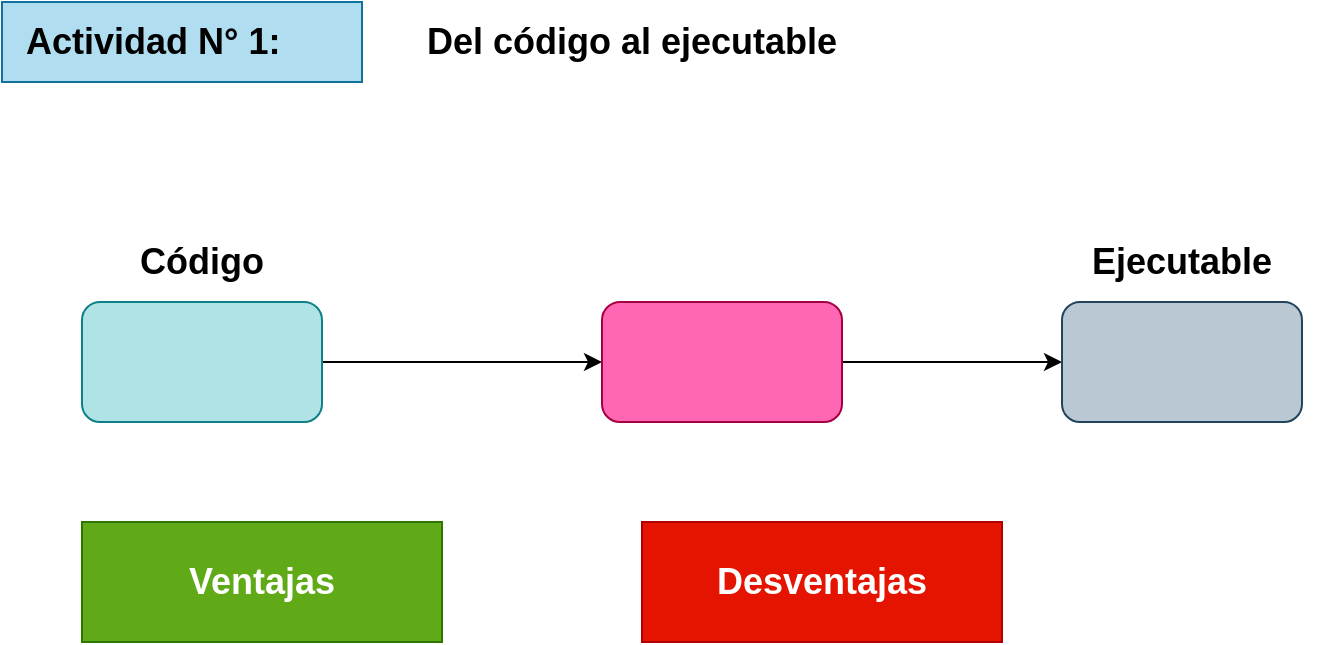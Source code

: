 <mxfile version="14.6.0" type="google" pages="3"><diagram id="hi3wBTXU8g-8BZMV_0sq" name="Punto 1"><mxGraphModel dx="614" dy="577" grid="1" gridSize="10" guides="1" tooltips="1" connect="1" arrows="1" fold="1" page="1" pageScale="1" pageWidth="827" pageHeight="583" math="0" shadow="0"><root><mxCell id="0"/><mxCell id="1" parent="0"/><mxCell id="9jQlj88UoQB7mlNXH9bZ-4" value="" style="rounded=0;whiteSpace=wrap;html=1;fillColor=#b1ddf0;strokeColor=#10739e;" parent="1" vertex="1"><mxGeometry x="40" y="20" width="180" height="40" as="geometry"/></mxCell><mxCell id="9jQlj88UoQB7mlNXH9bZ-1" value="&lt;b&gt;&lt;font style=&quot;font-size: 18px&quot;&gt;Del código al ejecutable&lt;/font&gt;&lt;/b&gt;" style="text;html=1;strokeColor=none;fillColor=none;align=center;verticalAlign=middle;whiteSpace=wrap;rounded=0;" parent="1" vertex="1"><mxGeometry x="240" y="20" width="230" height="40" as="geometry"/></mxCell><mxCell id="9jQlj88UoQB7mlNXH9bZ-3" value="&lt;b&gt;&lt;font style=&quot;font-size: 18px&quot;&gt;Actividad N° 1:&lt;/font&gt;&lt;/b&gt;" style="text;html=1;strokeColor=none;fillColor=none;align=left;verticalAlign=middle;whiteSpace=wrap;rounded=0;" parent="1" vertex="1"><mxGeometry x="50" y="20" width="230" height="40" as="geometry"/></mxCell><mxCell id="9jQlj88UoQB7mlNXH9bZ-8" style="edgeStyle=orthogonalEdgeStyle;rounded=0;orthogonalLoop=1;jettySize=auto;html=1;entryX=0;entryY=0.5;entryDx=0;entryDy=0;" parent="1" source="9jQlj88UoQB7mlNXH9bZ-5" target="9jQlj88UoQB7mlNXH9bZ-6" edge="1"><mxGeometry relative="1" as="geometry"/></mxCell><mxCell id="9jQlj88UoQB7mlNXH9bZ-5" value="" style="rounded=1;whiteSpace=wrap;html=1;fillColor=#b0e3e6;strokeColor=#0e8088;" parent="1" vertex="1"><mxGeometry x="80" y="170" width="120" height="60" as="geometry"/></mxCell><mxCell id="9jQlj88UoQB7mlNXH9bZ-9" style="edgeStyle=orthogonalEdgeStyle;rounded=0;orthogonalLoop=1;jettySize=auto;html=1;exitX=1;exitY=0.5;exitDx=0;exitDy=0;" parent="1" source="9jQlj88UoQB7mlNXH9bZ-6" target="9jQlj88UoQB7mlNXH9bZ-7" edge="1"><mxGeometry relative="1" as="geometry"/></mxCell><mxCell id="9jQlj88UoQB7mlNXH9bZ-6" value="" style="rounded=1;whiteSpace=wrap;html=1;strokeColor=#A50040;fontColor=#ffffff;fillColor=#FF66B3;" parent="1" vertex="1"><mxGeometry x="340" y="170" width="120" height="60" as="geometry"/></mxCell><mxCell id="9jQlj88UoQB7mlNXH9bZ-7" value="" style="rounded=1;whiteSpace=wrap;html=1;fillColor=#bac8d3;strokeColor=#23445d;" parent="1" vertex="1"><mxGeometry x="570" y="170" width="120" height="60" as="geometry"/></mxCell><mxCell id="9jQlj88UoQB7mlNXH9bZ-13" value="&lt;font style=&quot;font-size: 18px&quot;&gt;&lt;b&gt;Ventajas&lt;/b&gt;&lt;/font&gt;" style="rounded=0;whiteSpace=wrap;html=1;fillColor=#60a917;strokeColor=#2D7600;fontColor=#ffffff;" parent="1" vertex="1"><mxGeometry x="80" y="280" width="180" height="60" as="geometry"/></mxCell><mxCell id="9jQlj88UoQB7mlNXH9bZ-14" value="&lt;font style=&quot;font-size: 18px&quot;&gt;&lt;b&gt;Desventajas&lt;/b&gt;&lt;/font&gt;" style="rounded=0;whiteSpace=wrap;html=1;fillColor=#e51400;strokeColor=#B20000;fontColor=#ffffff;" parent="1" vertex="1"><mxGeometry x="360" y="280" width="180" height="60" as="geometry"/></mxCell><mxCell id="4qxT4YPTS4MFBrF3YGdu-1" value="&lt;b&gt;&lt;font style=&quot;font-size: 18px&quot;&gt;Código&lt;/font&gt;&lt;/b&gt;" style="text;html=1;strokeColor=none;fillColor=none;align=center;verticalAlign=middle;whiteSpace=wrap;rounded=0;" parent="1" vertex="1"><mxGeometry x="70" y="130" width="140" height="40" as="geometry"/></mxCell><mxCell id="4qxT4YPTS4MFBrF3YGdu-2" value="&lt;b&gt;&lt;font style=&quot;font-size: 18px&quot;&gt;Ejecutable&lt;/font&gt;&lt;/b&gt;" style="text;html=1;strokeColor=none;fillColor=none;align=center;verticalAlign=middle;whiteSpace=wrap;rounded=0;" parent="1" vertex="1"><mxGeometry x="560" y="130" width="140" height="40" as="geometry"/></mxCell></root></mxGraphModel></diagram><diagram id="9qrQc2b23y_izQMHTTsg" name="Punto 2"><mxGraphModel dx="614" dy="577" grid="1" gridSize="10" guides="1" tooltips="1" connect="1" arrows="1" fold="1" page="1" pageScale="1" pageWidth="827" pageHeight="583" math="0" shadow="0"><root><mxCell id="Ry7OQdZvDKGyfq_DXw_I-0"/><mxCell id="Ry7OQdZvDKGyfq_DXw_I-1" parent="Ry7OQdZvDKGyfq_DXw_I-0"/><mxCell id="qnMAqODpwKnhHDc66C6C-0" value="" style="rounded=0;whiteSpace=wrap;html=1;fillColor=#b1ddf0;strokeColor=#10739e;" parent="Ry7OQdZvDKGyfq_DXw_I-1" vertex="1"><mxGeometry x="40" y="20" width="180" height="40" as="geometry"/></mxCell><mxCell id="qnMAqODpwKnhHDc66C6C-1" value="&lt;b&gt;&lt;font style=&quot;font-size: 18px&quot;&gt;Del código al ejecutable&lt;/font&gt;&lt;/b&gt;" style="text;html=1;strokeColor=none;fillColor=none;align=center;verticalAlign=middle;whiteSpace=wrap;rounded=0;" parent="Ry7OQdZvDKGyfq_DXw_I-1" vertex="1"><mxGeometry x="240" y="20" width="230" height="40" as="geometry"/></mxCell><mxCell id="qnMAqODpwKnhHDc66C6C-2" value="&lt;b&gt;&lt;font style=&quot;font-size: 18px&quot;&gt;Actividad N° 1:&lt;/font&gt;&lt;/b&gt;" style="text;html=1;strokeColor=none;fillColor=none;align=left;verticalAlign=middle;whiteSpace=wrap;rounded=0;" parent="Ry7OQdZvDKGyfq_DXw_I-1" vertex="1"><mxGeometry x="50" y="20" width="230" height="40" as="geometry"/></mxCell><mxCell id="qnMAqODpwKnhHDc66C6C-3" style="edgeStyle=orthogonalEdgeStyle;rounded=0;orthogonalLoop=1;jettySize=auto;html=1;entryX=0;entryY=0.5;entryDx=0;entryDy=0;" parent="Ry7OQdZvDKGyfq_DXw_I-1" source="qnMAqODpwKnhHDc66C6C-4" target="qnMAqODpwKnhHDc66C6C-6" edge="1"><mxGeometry relative="1" as="geometry"/></mxCell><mxCell id="qnMAqODpwKnhHDc66C6C-4" value="" style="rounded=1;whiteSpace=wrap;html=1;fillColor=#b0e3e6;strokeColor=#0e8088;" parent="Ry7OQdZvDKGyfq_DXw_I-1" vertex="1"><mxGeometry x="80" y="170" width="120" height="60" as="geometry"/></mxCell><mxCell id="qnMAqODpwKnhHDc66C6C-5" style="edgeStyle=orthogonalEdgeStyle;rounded=0;orthogonalLoop=1;jettySize=auto;html=1;exitX=1;exitY=0.5;exitDx=0;exitDy=0;" parent="Ry7OQdZvDKGyfq_DXw_I-1" source="qnMAqODpwKnhHDc66C6C-6" target="qnMAqODpwKnhHDc66C6C-7" edge="1"><mxGeometry relative="1" as="geometry"><Array as="points"><mxPoint x="460" y="190"/><mxPoint x="600" y="190"/></Array></mxGeometry></mxCell><mxCell id="PxxHRLvr42iC_ZPGj46I-6" style="edgeStyle=orthogonalEdgeStyle;rounded=0;orthogonalLoop=1;jettySize=auto;html=1;" parent="Ry7OQdZvDKGyfq_DXw_I-1" source="qnMAqODpwKnhHDc66C6C-6" target="PxxHRLvr42iC_ZPGj46I-4" edge="1"><mxGeometry relative="1" as="geometry"><Array as="points"><mxPoint x="600" y="210"/></Array></mxGeometry></mxCell><mxCell id="qnMAqODpwKnhHDc66C6C-6" value="???" style="rounded=1;whiteSpace=wrap;html=1;strokeColor=#A50040;fontColor=#ffffff;fillColor=#FF66B3;" parent="Ry7OQdZvDKGyfq_DXw_I-1" vertex="1"><mxGeometry x="340" y="170" width="120" height="60" as="geometry"/></mxCell><mxCell id="qnMAqODpwKnhHDc66C6C-7" value="" style="rounded=1;whiteSpace=wrap;html=1;fillColor=#bac8d3;strokeColor=#23445d;" parent="Ry7OQdZvDKGyfq_DXw_I-1" vertex="1"><mxGeometry x="580" y="60" width="120" height="60" as="geometry"/></mxCell><mxCell id="qnMAqODpwKnhHDc66C6C-8" value="&lt;font style=&quot;font-size: 18px&quot;&gt;&lt;b&gt;Ventajas&lt;/b&gt;&lt;/font&gt;" style="rounded=0;whiteSpace=wrap;html=1;fillColor=#60a917;strokeColor=#2D7600;fontColor=#ffffff;" parent="Ry7OQdZvDKGyfq_DXw_I-1" vertex="1"><mxGeometry x="80" y="340" width="180" height="60" as="geometry"/></mxCell><mxCell id="qnMAqODpwKnhHDc66C6C-9" value="&lt;font style=&quot;font-size: 18px&quot;&gt;&lt;b&gt;Desventajas&lt;/b&gt;&lt;/font&gt;" style="rounded=0;whiteSpace=wrap;html=1;fillColor=#e51400;strokeColor=#B20000;fontColor=#ffffff;" parent="Ry7OQdZvDKGyfq_DXw_I-1" vertex="1"><mxGeometry x="350" y="340" width="180" height="60" as="geometry"/></mxCell><mxCell id="PxxHRLvr42iC_ZPGj46I-0" value="&lt;b&gt;&lt;font style=&quot;font-size: 18px&quot;&gt;Código&lt;/font&gt;&lt;/b&gt;" style="text;html=1;strokeColor=none;fillColor=none;align=center;verticalAlign=middle;whiteSpace=wrap;rounded=0;" parent="Ry7OQdZvDKGyfq_DXw_I-1" vertex="1"><mxGeometry x="70" y="130" width="140" height="40" as="geometry"/></mxCell><mxCell id="PxxHRLvr42iC_ZPGj46I-2" value="&lt;b&gt;&lt;font style=&quot;font-size: 18px&quot;&gt;Maquina A&lt;/font&gt;&lt;/b&gt;" style="text;html=1;strokeColor=none;fillColor=none;align=center;verticalAlign=middle;whiteSpace=wrap;rounded=0;" parent="Ry7OQdZvDKGyfq_DXw_I-1" vertex="1"><mxGeometry x="60" y="230" width="140" height="40" as="geometry"/></mxCell><mxCell id="PxxHRLvr42iC_ZPGj46I-3" value="&lt;b&gt;&lt;font style=&quot;font-size: 18px&quot;&gt;Sistema A&lt;/font&gt;&lt;/b&gt;" style="text;html=1;strokeColor=none;fillColor=none;align=center;verticalAlign=middle;whiteSpace=wrap;rounded=0;" parent="Ry7OQdZvDKGyfq_DXw_I-1" vertex="1"><mxGeometry x="65" y="252" width="130" height="40" as="geometry"/></mxCell><mxCell id="PxxHRLvr42iC_ZPGj46I-4" value="" style="rounded=1;whiteSpace=wrap;html=1;fillColor=#bac8d3;strokeColor=#23445d;" parent="Ry7OQdZvDKGyfq_DXw_I-1" vertex="1"><mxGeometry x="580" y="252" width="120" height="60" as="geometry"/></mxCell><mxCell id="PxxHRLvr42iC_ZPGj46I-7" value="&lt;b&gt;&lt;font style=&quot;font-size: 18px&quot;&gt;Maquina B&lt;/font&gt;&lt;/b&gt;" style="text;html=1;strokeColor=none;fillColor=none;align=center;verticalAlign=middle;whiteSpace=wrap;rounded=0;" parent="Ry7OQdZvDKGyfq_DXw_I-1" vertex="1"><mxGeometry x="600" y="120" width="140" height="40" as="geometry"/></mxCell><mxCell id="PxxHRLvr42iC_ZPGj46I-8" value="&lt;b&gt;&lt;font style=&quot;font-size: 18px&quot;&gt;Sistema B&lt;/font&gt;&lt;/b&gt;" style="text;html=1;strokeColor=none;fillColor=none;align=center;verticalAlign=middle;whiteSpace=wrap;rounded=0;" parent="Ry7OQdZvDKGyfq_DXw_I-1" vertex="1"><mxGeometry x="605" y="142" width="130" height="40" as="geometry"/></mxCell><mxCell id="PxxHRLvr42iC_ZPGj46I-9" value="&lt;b&gt;&lt;font style=&quot;font-size: 18px&quot;&gt;Maquina C&lt;/font&gt;&lt;/b&gt;" style="text;html=1;strokeColor=none;fillColor=none;align=center;verticalAlign=middle;whiteSpace=wrap;rounded=0;" parent="Ry7OQdZvDKGyfq_DXw_I-1" vertex="1"><mxGeometry x="595" y="320" width="140" height="40" as="geometry"/></mxCell><mxCell id="PxxHRLvr42iC_ZPGj46I-10" value="&lt;b&gt;&lt;font style=&quot;font-size: 18px&quot;&gt;Sistema C&lt;/font&gt;&lt;/b&gt;" style="text;html=1;strokeColor=none;fillColor=none;align=center;verticalAlign=middle;whiteSpace=wrap;rounded=0;" parent="Ry7OQdZvDKGyfq_DXw_I-1" vertex="1"><mxGeometry x="600" y="342" width="130" height="40" as="geometry"/></mxCell></root></mxGraphModel></diagram><diagram id="yCLbwAvKyIUkn-FTR8Sp" name="Punto 3"><mxGraphModel dx="1263" dy="578" grid="1" gridSize="10" guides="1" tooltips="1" connect="1" arrows="1" fold="1" page="1" pageScale="1" pageWidth="827" pageHeight="583" math="0" shadow="0"><root><mxCell id="YJyrjkahLvA1i9OcIlr3-0"/><mxCell id="YJyrjkahLvA1i9OcIlr3-1" parent="YJyrjkahLvA1i9OcIlr3-0"/><mxCell id="lIO8g2UZtF7_gkUq0vEl-0" value="" style="rounded=0;whiteSpace=wrap;html=1;fillColor=#b1ddf0;strokeColor=#10739e;" parent="YJyrjkahLvA1i9OcIlr3-1" vertex="1"><mxGeometry x="40" y="20" width="180" height="40" as="geometry"/></mxCell><mxCell id="lIO8g2UZtF7_gkUq0vEl-1" value="&lt;b&gt;&lt;font style=&quot;font-size: 18px&quot;&gt;Tipado de Lenguaje&lt;/font&gt;&lt;/b&gt;" style="text;html=1;strokeColor=none;fillColor=none;align=center;verticalAlign=middle;whiteSpace=wrap;rounded=0;" parent="YJyrjkahLvA1i9OcIlr3-1" vertex="1"><mxGeometry x="240" y="20" width="230" height="40" as="geometry"/></mxCell><mxCell id="lIO8g2UZtF7_gkUq0vEl-2" value="&lt;b&gt;&lt;font style=&quot;font-size: 18px&quot;&gt;Actividad N° 1:&lt;/font&gt;&lt;/b&gt;" style="text;html=1;strokeColor=none;fillColor=none;align=left;verticalAlign=middle;whiteSpace=wrap;rounded=0;" parent="YJyrjkahLvA1i9OcIlr3-1" vertex="1"><mxGeometry x="50" y="20" width="230" height="40" as="geometry"/></mxCell><mxCell id="lIO8g2UZtF7_gkUq0vEl-3" value="Ejemplo de código" style="rounded=0;whiteSpace=wrap;html=1;fillColor=#FF66B3;" parent="YJyrjkahLvA1i9OcIlr3-1" vertex="1"><mxGeometry x="80" y="130" width="150" height="30" as="geometry"/></mxCell><mxCell id="lIO8g2UZtF7_gkUq0vEl-4" value="&lt;b&gt;&lt;font style=&quot;font-size: 18px&quot;&gt;Tipado Debil&lt;/font&gt;&lt;/b&gt;" style="text;html=1;strokeColor=none;fillColor=none;align=center;verticalAlign=middle;whiteSpace=wrap;rounded=0;" parent="YJyrjkahLvA1i9OcIlr3-1" vertex="1"><mxGeometry x="37.5" y="80" width="230" height="40" as="geometry"/></mxCell><mxCell id="lIO8g2UZtF7_gkUq0vEl-5" value="&lt;b&gt;&lt;font style=&quot;font-size: 18px&quot;&gt;Tipado Fuerte&lt;/font&gt;&lt;/b&gt;" style="text;html=1;strokeColor=none;fillColor=none;align=center;verticalAlign=middle;whiteSpace=wrap;rounded=0;" parent="YJyrjkahLvA1i9OcIlr3-1" vertex="1"><mxGeometry x="270" y="80" width="230" height="40" as="geometry"/></mxCell><mxCell id="lIO8g2UZtF7_gkUq0vEl-6" value="" style="rounded=1;whiteSpace=wrap;html=1;fillColor=#FF66B3;" parent="YJyrjkahLvA1i9OcIlr3-1" vertex="1"><mxGeometry x="50" y="160" width="210" height="160" as="geometry"/></mxCell><mxCell id="lIO8g2UZtF7_gkUq0vEl-7" value="Ejemplo de Código" style="rounded=0;whiteSpace=wrap;html=1;fillColor=#FF66B3;" parent="YJyrjkahLvA1i9OcIlr3-1" vertex="1"><mxGeometry x="330" y="130" width="150" height="30" as="geometry"/></mxCell><mxCell id="lIO8g2UZtF7_gkUq0vEl-8" value="" style="rounded=1;whiteSpace=wrap;html=1;fillColor=#FF66B3;" parent="YJyrjkahLvA1i9OcIlr3-1" vertex="1"><mxGeometry x="300" y="160" width="210" height="160" as="geometry"/></mxCell><mxCell id="lIO8g2UZtF7_gkUq0vEl-9" value="Características" style="rounded=0;whiteSpace=wrap;html=1;fillColor=#00CC66;" parent="YJyrjkahLvA1i9OcIlr3-1" vertex="1"><mxGeometry x="75" y="346" width="155" height="30" as="geometry"/></mxCell><mxCell id="lIO8g2UZtF7_gkUq0vEl-10" value="" style="rounded=1;whiteSpace=wrap;html=1;fillColor=#00CC66;" parent="YJyrjkahLvA1i9OcIlr3-1" vertex="1"><mxGeometry x="50" y="376" width="210" height="164" as="geometry"/></mxCell><mxCell id="lIO8g2UZtF7_gkUq0vEl-11" value="Características" style="rounded=0;whiteSpace=wrap;html=1;fillColor=#00CC66;" parent="YJyrjkahLvA1i9OcIlr3-1" vertex="1"><mxGeometry x="330" y="346" width="150" height="30" as="geometry"/></mxCell><mxCell id="lIO8g2UZtF7_gkUq0vEl-12" value="" style="rounded=1;whiteSpace=wrap;html=1;fillColor=#00CC66;" parent="YJyrjkahLvA1i9OcIlr3-1" vertex="1"><mxGeometry x="300" y="376" width="210" height="164" as="geometry"/></mxCell><mxCell id="lIO8g2UZtF7_gkUq0vEl-13" value="Lenguajes" style="rounded=0;whiteSpace=wrap;html=1;fillColor=#007FFF;" parent="YJyrjkahLvA1i9OcIlr3-1" vertex="1"><mxGeometry x="75" y="583" width="155" height="30" as="geometry"/></mxCell><mxCell id="lIO8g2UZtF7_gkUq0vEl-14" value="" style="rounded=1;whiteSpace=wrap;html=1;fillColor=#007FFF;" parent="YJyrjkahLvA1i9OcIlr3-1" vertex="1"><mxGeometry x="50" y="613" width="210" height="167" as="geometry"/></mxCell><mxCell id="lIO8g2UZtF7_gkUq0vEl-15" value="Lenguajes" style="rounded=0;whiteSpace=wrap;html=1;fillColor=#007FFF;" parent="YJyrjkahLvA1i9OcIlr3-1" vertex="1"><mxGeometry x="325" y="583" width="155" height="30" as="geometry"/></mxCell><mxCell id="lIO8g2UZtF7_gkUq0vEl-16" value="" style="rounded=1;whiteSpace=wrap;html=1;fillColor=#007FFF;" parent="YJyrjkahLvA1i9OcIlr3-1" vertex="1"><mxGeometry x="300" y="613" width="210" height="167" as="geometry"/></mxCell><mxCell id="lIO8g2UZtF7_gkUq0vEl-17" value="Lenguajes" style="rounded=0;whiteSpace=wrap;html=1;fillColor=#6666FF;" parent="YJyrjkahLvA1i9OcIlr3-1" vertex="1"><mxGeometry x="630" y="166" width="155" height="30" as="geometry"/></mxCell><mxCell id="lIO8g2UZtF7_gkUq0vEl-18" value="" style="rounded=1;whiteSpace=wrap;html=1;fillColor=#6666FF;" parent="YJyrjkahLvA1i9OcIlr3-1" vertex="1"><mxGeometry x="592.5" y="196" width="230" height="180" as="geometry"/></mxCell><mxCell id="lIO8g2UZtF7_gkUq0vEl-19" value="Características" style="rounded=0;whiteSpace=wrap;html=1;fillColor=#FF9933;" parent="YJyrjkahLvA1i9OcIlr3-1" vertex="1"><mxGeometry x="915" y="166" width="140" height="30" as="geometry"/></mxCell><mxCell id="lIO8g2UZtF7_gkUq0vEl-20" value="" style="rounded=1;whiteSpace=wrap;html=1;fillColor=#FF9933;" parent="YJyrjkahLvA1i9OcIlr3-1" vertex="1"><mxGeometry x="880" y="196" width="210" height="174" as="geometry"/></mxCell><mxCell id="lIO8g2UZtF7_gkUq0vEl-21" value="Ejemplo de Código" style="rounded=0;whiteSpace=wrap;html=1;fillColor=#FFD966;" parent="YJyrjkahLvA1i9OcIlr3-1" vertex="1"><mxGeometry x="632.5" y="460" width="335" height="30" as="geometry"/></mxCell><mxCell id="lIO8g2UZtF7_gkUq0vEl-22" value="" style="rounded=1;whiteSpace=wrap;html=1;fillColor=#FFD966;" parent="YJyrjkahLvA1i9OcIlr3-1" vertex="1"><mxGeometry x="597.5" y="490" width="410" height="220" as="geometry"/></mxCell><mxCell id="lIO8g2UZtF7_gkUq0vEl-23" value="JavaScript" style="rounded=1;whiteSpace=wrap;html=1;fillColor=#E5CCFF;" parent="YJyrjkahLvA1i9OcIlr3-1" vertex="1"><mxGeometry x="75" y="630" width="60" height="30" as="geometry"/></mxCell><mxCell id="lIO8g2UZtF7_gkUq0vEl-24" value="GO" style="rounded=1;whiteSpace=wrap;html=1;fillColor=#E5CCFF;" parent="YJyrjkahLvA1i9OcIlr3-1" vertex="1"><mxGeometry x="384" y="670" width="60" height="30" as="geometry"/></mxCell><mxCell id="lIO8g2UZtF7_gkUq0vEl-25" value="Swift&lt;span style=&quot;color: rgba(0 , 0 , 0 , 0) ; font-family: monospace ; font-size: 0px&quot;&gt;%3CmxGraphModel%3E%3Croot%3E%3CmxCell%20id%3D%220%22%2F%3E%3CmxCell%20id%3D%221%22%20parent%3D%220%22%2F%3E%3CmxCell%20id%3D%222%22%20value%3D%22GO%22%20style%3D%22rounded%3D1%3BwhiteSpace%3Dwrap%3Bhtml%3D1%3BfillColor%3D%23E5CCFF%3B%22%20vertex%3D%221%22%20parent%3D%221%22%3E%3CmxGeometry%20x%3D%22640%22%20y%3D%22180%22%20width%3D%2260%22%20height%3D%2230%22%20as%3D%22geometry%22%2F%3E%3C%2FmxCell%3E%3C%2Froot%3E%3C%2FmxGraphModel%3E&lt;/span&gt;" style="rounded=1;whiteSpace=wrap;html=1;fillColor=#E5CCFF;" parent="YJyrjkahLvA1i9OcIlr3-1" vertex="1"><mxGeometry x="384" y="710" width="60" height="30" as="geometry"/></mxCell><mxCell id="lIO8g2UZtF7_gkUq0vEl-26" value="Ruby" style="rounded=1;whiteSpace=wrap;html=1;fillColor=#E5CCFF;" parent="YJyrjkahLvA1i9OcIlr3-1" vertex="1"><mxGeometry x="313.75" y="710" width="60" height="30" as="geometry"/></mxCell><mxCell id="lIO8g2UZtF7_gkUq0vEl-27" value="Python" style="rounded=1;whiteSpace=wrap;html=1;fillColor=#E5CCFF;" parent="YJyrjkahLvA1i9OcIlr3-1" vertex="1"><mxGeometry x="313.75" y="630" width="60" height="30" as="geometry"/></mxCell><mxCell id="lIO8g2UZtF7_gkUq0vEl-29" value="C#" style="rounded=1;whiteSpace=wrap;html=1;fillColor=#E5CCFF;" parent="YJyrjkahLvA1i9OcIlr3-1" vertex="1"><mxGeometry x="313.75" y="670" width="60" height="30" as="geometry"/></mxCell><mxCell id="lIO8g2UZtF7_gkUq0vEl-30" value="R" style="rounded=1;whiteSpace=wrap;html=1;fillColor=#E5CCFF;" parent="YJyrjkahLvA1i9OcIlr3-1" vertex="1"><mxGeometry x="75" y="670" width="60" height="30" as="geometry"/></mxCell><mxCell id="lIO8g2UZtF7_gkUq0vEl-31" value="PHP" style="rounded=1;whiteSpace=wrap;html=1;fillColor=#E5CCFF;" parent="YJyrjkahLvA1i9OcIlr3-1" vertex="1"><mxGeometry x="150" y="630" width="60" height="30" as="geometry"/></mxCell><mxCell id="lIO8g2UZtF7_gkUq0vEl-32" value="C" style="rounded=1;whiteSpace=wrap;html=1;fillColor=#E5CCFF;" parent="YJyrjkahLvA1i9OcIlr3-1" vertex="1"><mxGeometry x="150" y="670" width="60" height="30" as="geometry"/></mxCell><mxCell id="lIO8g2UZtF7_gkUq0vEl-33" value="Errores en Ejecución" style="rounded=1;whiteSpace=wrap;html=1;fillColor=#FFCE9F;" parent="YJyrjkahLvA1i9OcIlr3-1" vertex="1"><mxGeometry x="75" y="390" width="80" height="40" as="geometry"/></mxCell><mxCell id="lIO8g2UZtF7_gkUq0vEl-34" value="Performance muy alta" style="rounded=1;whiteSpace=wrap;html=1;fillColor=#FFCE9F;" parent="YJyrjkahLvA1i9OcIlr3-1" vertex="1"><mxGeometry x="411.25" y="390" width="80" height="40" as="geometry"/></mxCell><mxCell id="lIO8g2UZtF7_gkUq0vEl-35" value="Errores antes de la compilación" style="rounded=1;whiteSpace=wrap;html=1;fillColor=#FFCE9F;" parent="YJyrjkahLvA1i9OcIlr3-1" vertex="1"><mxGeometry x="313.75" y="390" width="90" height="50" as="geometry"/></mxCell><mxCell id="lIO8g2UZtF7_gkUq0vEl-36" value="Performance alta" style="rounded=1;whiteSpace=wrap;html=1;fillColor=#FFCE9F;" parent="YJyrjkahLvA1i9OcIlr3-1" vertex="1"><mxGeometry x="165" y="390" width="80" height="40" as="geometry"/></mxCell><mxCell id="lIO8g2UZtF7_gkUq0vEl-37" value="&lt;font face=&quot;Courier New&quot; color=&quot;#3399ff&quot;&gt;function &lt;/font&gt;&lt;font face=&quot;Courier New&quot; color=&quot;#fff4c3&quot;&gt;suma &lt;/font&gt;&lt;font color=&quot;#ffffff&quot; face=&quot;Courier New&quot;&gt;(&lt;/font&gt;&lt;font face=&quot;Courier New&quot; color=&quot;#99ffcc&quot;&gt;a&lt;/font&gt;&lt;font color=&quot;#ffffff&quot; face=&quot;Courier New&quot;&gt;,&lt;/font&gt;&lt;font face=&quot;Courier New&quot; color=&quot;#99ffcc&quot;&gt;b&lt;/font&gt;&lt;font face=&quot;Courier New&quot;&gt;&lt;font color=&quot;#ffffff&quot;&gt;) {&lt;/font&gt;&lt;br&gt;&lt;font color=&quot;#3399ff&quot;&gt;var &lt;/font&gt;&lt;/font&gt;&lt;font face=&quot;Courier New&quot; color=&quot;#99ffcc&quot;&gt;resultado&lt;/font&gt;&lt;font color=&quot;#ffffff&quot; face=&quot;Courier New&quot;&gt; = &lt;/font&gt;&lt;font face=&quot;Courier New&quot; color=&quot;#99ffcc&quot;&gt;a &lt;/font&gt;&lt;font color=&quot;#ffffff&quot; face=&quot;Courier New&quot;&gt;+ &lt;/font&gt;&lt;font face=&quot;Courier New&quot; color=&quot;#99ffcc&quot;&gt;b&lt;/font&gt;&lt;font face=&quot;Courier New&quot;&gt;&lt;font color=&quot;#ffffff&quot;&gt;;&lt;/font&gt;&lt;br&gt;&lt;font color=&quot;#ff9999&quot;&gt;return &lt;/font&gt;&lt;/font&gt;&lt;font face=&quot;Courier New&quot;&gt;&lt;font color=&quot;#99ffcc&quot;&gt;resultado;&lt;/font&gt;&lt;br&gt;&lt;font color=&quot;#ffffff&quot;&gt;}&lt;/font&gt;&lt;br&gt;&lt;/font&gt;" style="rounded=0;whiteSpace=wrap;html=1;fillColor=#000000;" parent="YJyrjkahLvA1i9OcIlr3-1" vertex="1"><mxGeometry x="65" y="191" width="180" height="80" as="geometry"/></mxCell><mxCell id="lIO8g2UZtF7_gkUq0vEl-38" value="&lt;font face=&quot;Courier New&quot; color=&quot;#3399ff&quot;&gt;public &lt;/font&gt;&lt;font face=&quot;Courier New&quot; color=&quot;#99ffcc&quot;&gt;Integer&lt;/font&gt;&lt;font face=&quot;Courier New&quot; color=&quot;#3399ff&quot;&gt;&amp;nbsp;&lt;/font&gt;&lt;font face=&quot;Courier New&quot; color=&quot;#fff4c3&quot;&gt;suma &lt;/font&gt;&lt;font color=&quot;#ffffff&quot; face=&quot;Courier New&quot;&gt;(&lt;/font&gt;&lt;font face=&quot;Courier New&quot; color=&quot;#99ffcc&quot;&gt;Integer&amp;nbsp;&lt;/font&gt;&lt;font face=&quot;Courier New&quot; color=&quot;#ffffff&quot;&gt;a&lt;/font&gt;&lt;font color=&quot;#ffffff&quot; face=&quot;Courier New&quot;&gt;,&amp;nbsp;&lt;/font&gt;&lt;font face=&quot;Courier New&quot; color=&quot;#99ffcc&quot;&gt;Integer&lt;/font&gt;&lt;font face=&quot;Courier New&quot; color=&quot;#3399ff&quot;&gt;&amp;nbsp;&lt;/font&gt;&lt;font face=&quot;Courier New&quot; color=&quot;#ffffff&quot;&gt;b&lt;/font&gt;&lt;font face=&quot;Courier New&quot;&gt;&lt;font color=&quot;#ffffff&quot;&gt;) {&lt;/font&gt;&lt;br&gt;&lt;/font&gt;&lt;font face=&quot;Courier New&quot; color=&quot;#99ffcc&quot;&gt;Integer&amp;nbsp;&lt;/font&gt;&lt;font face=&quot;Courier New&quot; color=&quot;#99ffcc&quot;&gt;resultado&lt;/font&gt;&lt;font color=&quot;#ffffff&quot; face=&quot;Courier New&quot;&gt; = &lt;/font&gt;&lt;font face=&quot;Courier New&quot; color=&quot;#ffffff&quot;&gt;a &lt;/font&gt;&lt;font color=&quot;#ffffff&quot; face=&quot;Courier New&quot;&gt;+ &lt;/font&gt;&lt;font face=&quot;Courier New&quot; color=&quot;#ffffff&quot;&gt;b&lt;/font&gt;&lt;font face=&quot;Courier New&quot;&gt;&lt;font color=&quot;#ffffff&quot;&gt;;&lt;/font&gt;&lt;br&gt;&lt;font color=&quot;#ff9999&quot;&gt;return &lt;/font&gt;&lt;/font&gt;&lt;font face=&quot;Courier New&quot;&gt;&lt;font color=&quot;#fff4c3&quot;&gt;resultado&lt;/font&gt;&lt;font color=&quot;#99ffcc&quot;&gt;;&lt;/font&gt;&lt;br&gt;&lt;font color=&quot;#ffffff&quot;&gt;}&lt;/font&gt;&lt;br&gt;&lt;/font&gt;" style="rounded=0;whiteSpace=wrap;html=1;fillColor=#000000;" parent="YJyrjkahLvA1i9OcIlr3-1" vertex="1"><mxGeometry x="313.75" y="186" width="177.5" height="108" as="geometry"/></mxCell><mxCell id="8tux2pCvjZsGj0HM4Rpu-0" value="Java" style="rounded=1;whiteSpace=wrap;html=1;fillColor=#E5CCFF;" parent="YJyrjkahLvA1i9OcIlr3-1" vertex="1"><mxGeometry x="384" y="630" width="60" height="30" as="geometry"/></mxCell></root></mxGraphModel></diagram></mxfile>